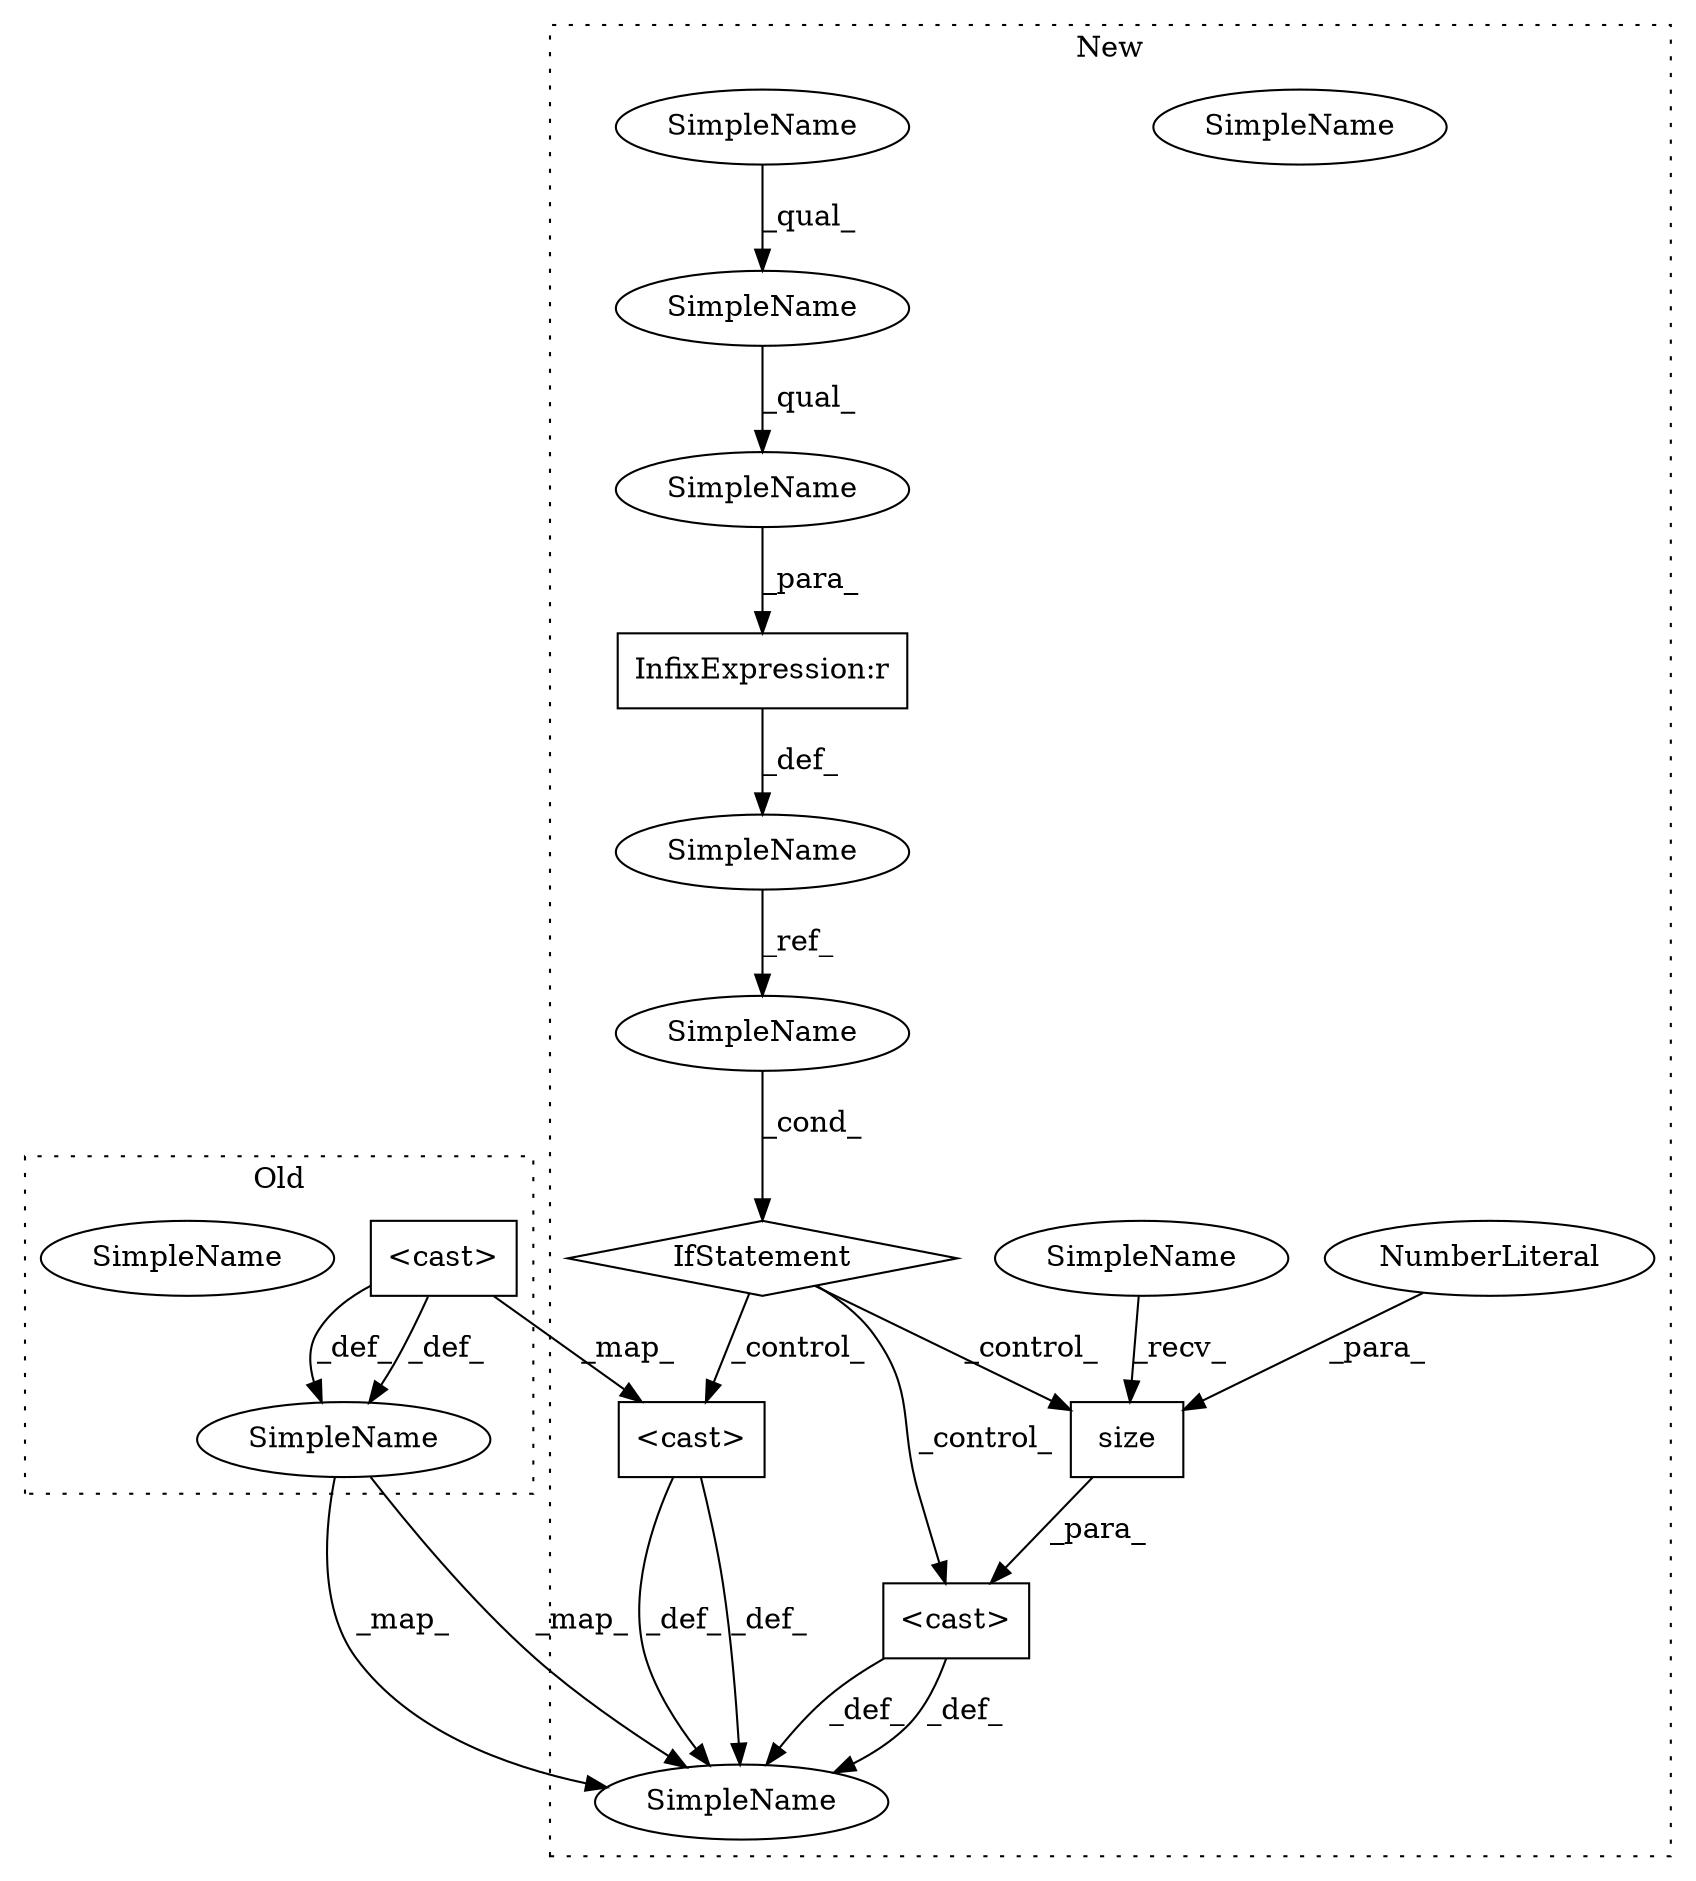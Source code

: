 digraph G {
subgraph cluster0 {
1 [label="<cast>" a="11" s="2531" l="6" shape="box"];
12 [label="SimpleName" a="42" s="3207" l="15" shape="ellipse"];
15 [label="SimpleName" a="42" s="3207" l="15" shape="ellipse"];
label = "Old";
style="dotted";
}
subgraph cluster1 {
2 [label="<cast>" a="11" s="2733" l="6" shape="box"];
3 [label="InfixExpression:r" a="27" s="2376" l="4" shape="box"];
4 [label="SimpleName" a="42" s="2380" l="64" shape="ellipse"];
5 [label="<cast>" a="11" s="2927" l="6" shape="box"];
6 [label="size" a="32" s="2939,2945" l="5,1" shape="box"];
7 [label="NumberLiteral" a="34" s="2944" l="1" shape="ellipse"];
8 [label="SimpleName" a="42" s="2933" l="5" shape="ellipse"];
9 [label="IfStatement" a="25" s="2619,2627" l="3,1" shape="diamond"];
10 [label="SimpleName" a="42" s="2380" l="58" shape="ellipse"];
11 [label="SimpleName" a="42" s="2341" l="5" shape="ellipse"];
13 [label="SimpleName" a="42" s="3887" l="6" shape="ellipse"];
14 [label="SimpleName" a="42" s="3887" l="6" shape="ellipse"];
16 [label="SimpleName" a="42" s="2622" l="5" shape="ellipse"];
17 [label="SimpleName" a="42" s="2380" l="47" shape="ellipse"];
label = "New";
style="dotted";
}
1 -> 15 [label="_def_"];
1 -> 2 [label="_map_"];
1 -> 15 [label="_def_"];
2 -> 14 [label="_def_"];
2 -> 14 [label="_def_"];
3 -> 11 [label="_def_"];
4 -> 3 [label="_para_"];
5 -> 14 [label="_def_"];
5 -> 14 [label="_def_"];
6 -> 5 [label="_para_"];
7 -> 6 [label="_para_"];
8 -> 6 [label="_recv_"];
9 -> 6 [label="_control_"];
9 -> 2 [label="_control_"];
9 -> 5 [label="_control_"];
10 -> 4 [label="_qual_"];
11 -> 16 [label="_ref_"];
15 -> 14 [label="_map_"];
15 -> 14 [label="_map_"];
16 -> 9 [label="_cond_"];
17 -> 10 [label="_qual_"];
}
